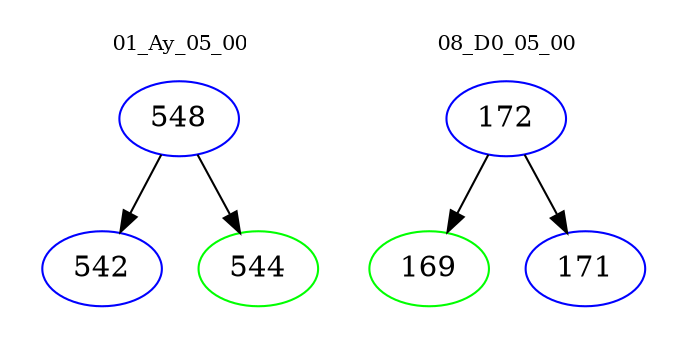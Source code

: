 digraph{
subgraph cluster_0 {
color = white
label = "01_Ay_05_00";
fontsize=10;
T0_548 [label="548", color="blue"]
T0_548 -> T0_542 [color="black"]
T0_542 [label="542", color="blue"]
T0_548 -> T0_544 [color="black"]
T0_544 [label="544", color="green"]
}
subgraph cluster_1 {
color = white
label = "08_D0_05_00";
fontsize=10;
T1_172 [label="172", color="blue"]
T1_172 -> T1_169 [color="black"]
T1_169 [label="169", color="green"]
T1_172 -> T1_171 [color="black"]
T1_171 [label="171", color="blue"]
}
}
